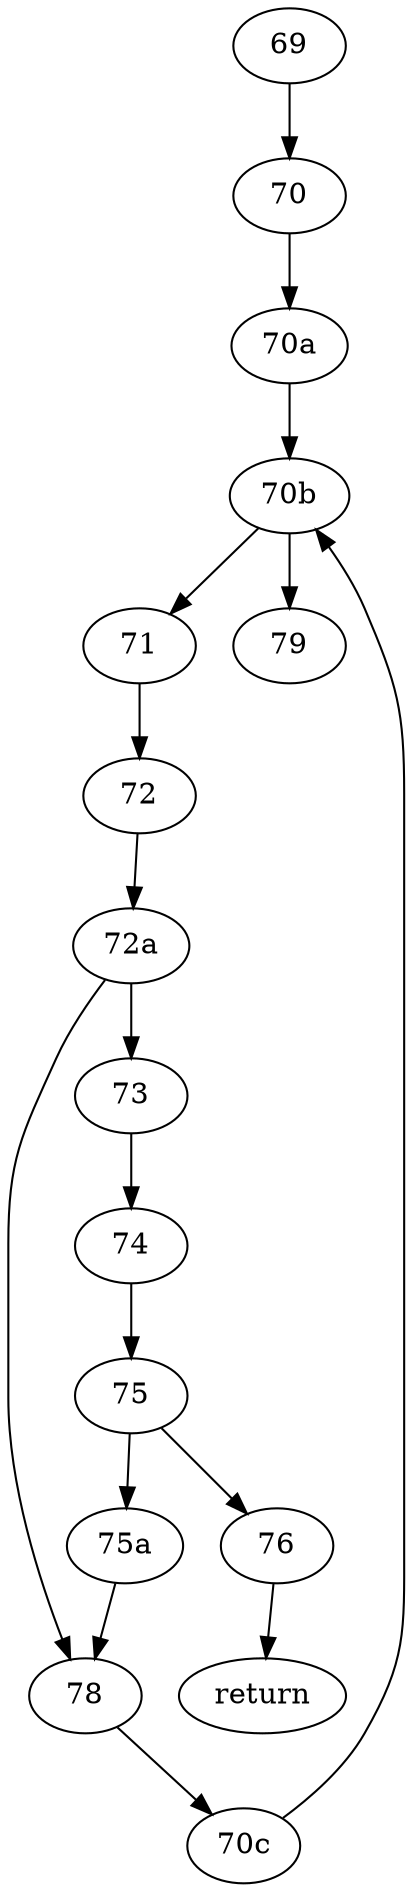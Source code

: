 digraph singleStep1 {

	"69" -> "70";
	"70" -> "70a";
	"70a" -> "70b";
	"70b" -> "71";
	"71" -> "72";
	"72" -> "72a";
	"72a" -> "73";
	"73" -> "74";
	"74" -> "75";
	"75" -> "75a";
	"75" -> "76";
	"76" -> "return";
	"75a" -> "78";
	"78" -> "70c";
	"70c" -> "70b";
	"70b" -> "79";
	"72a" -> "78";
	
}
